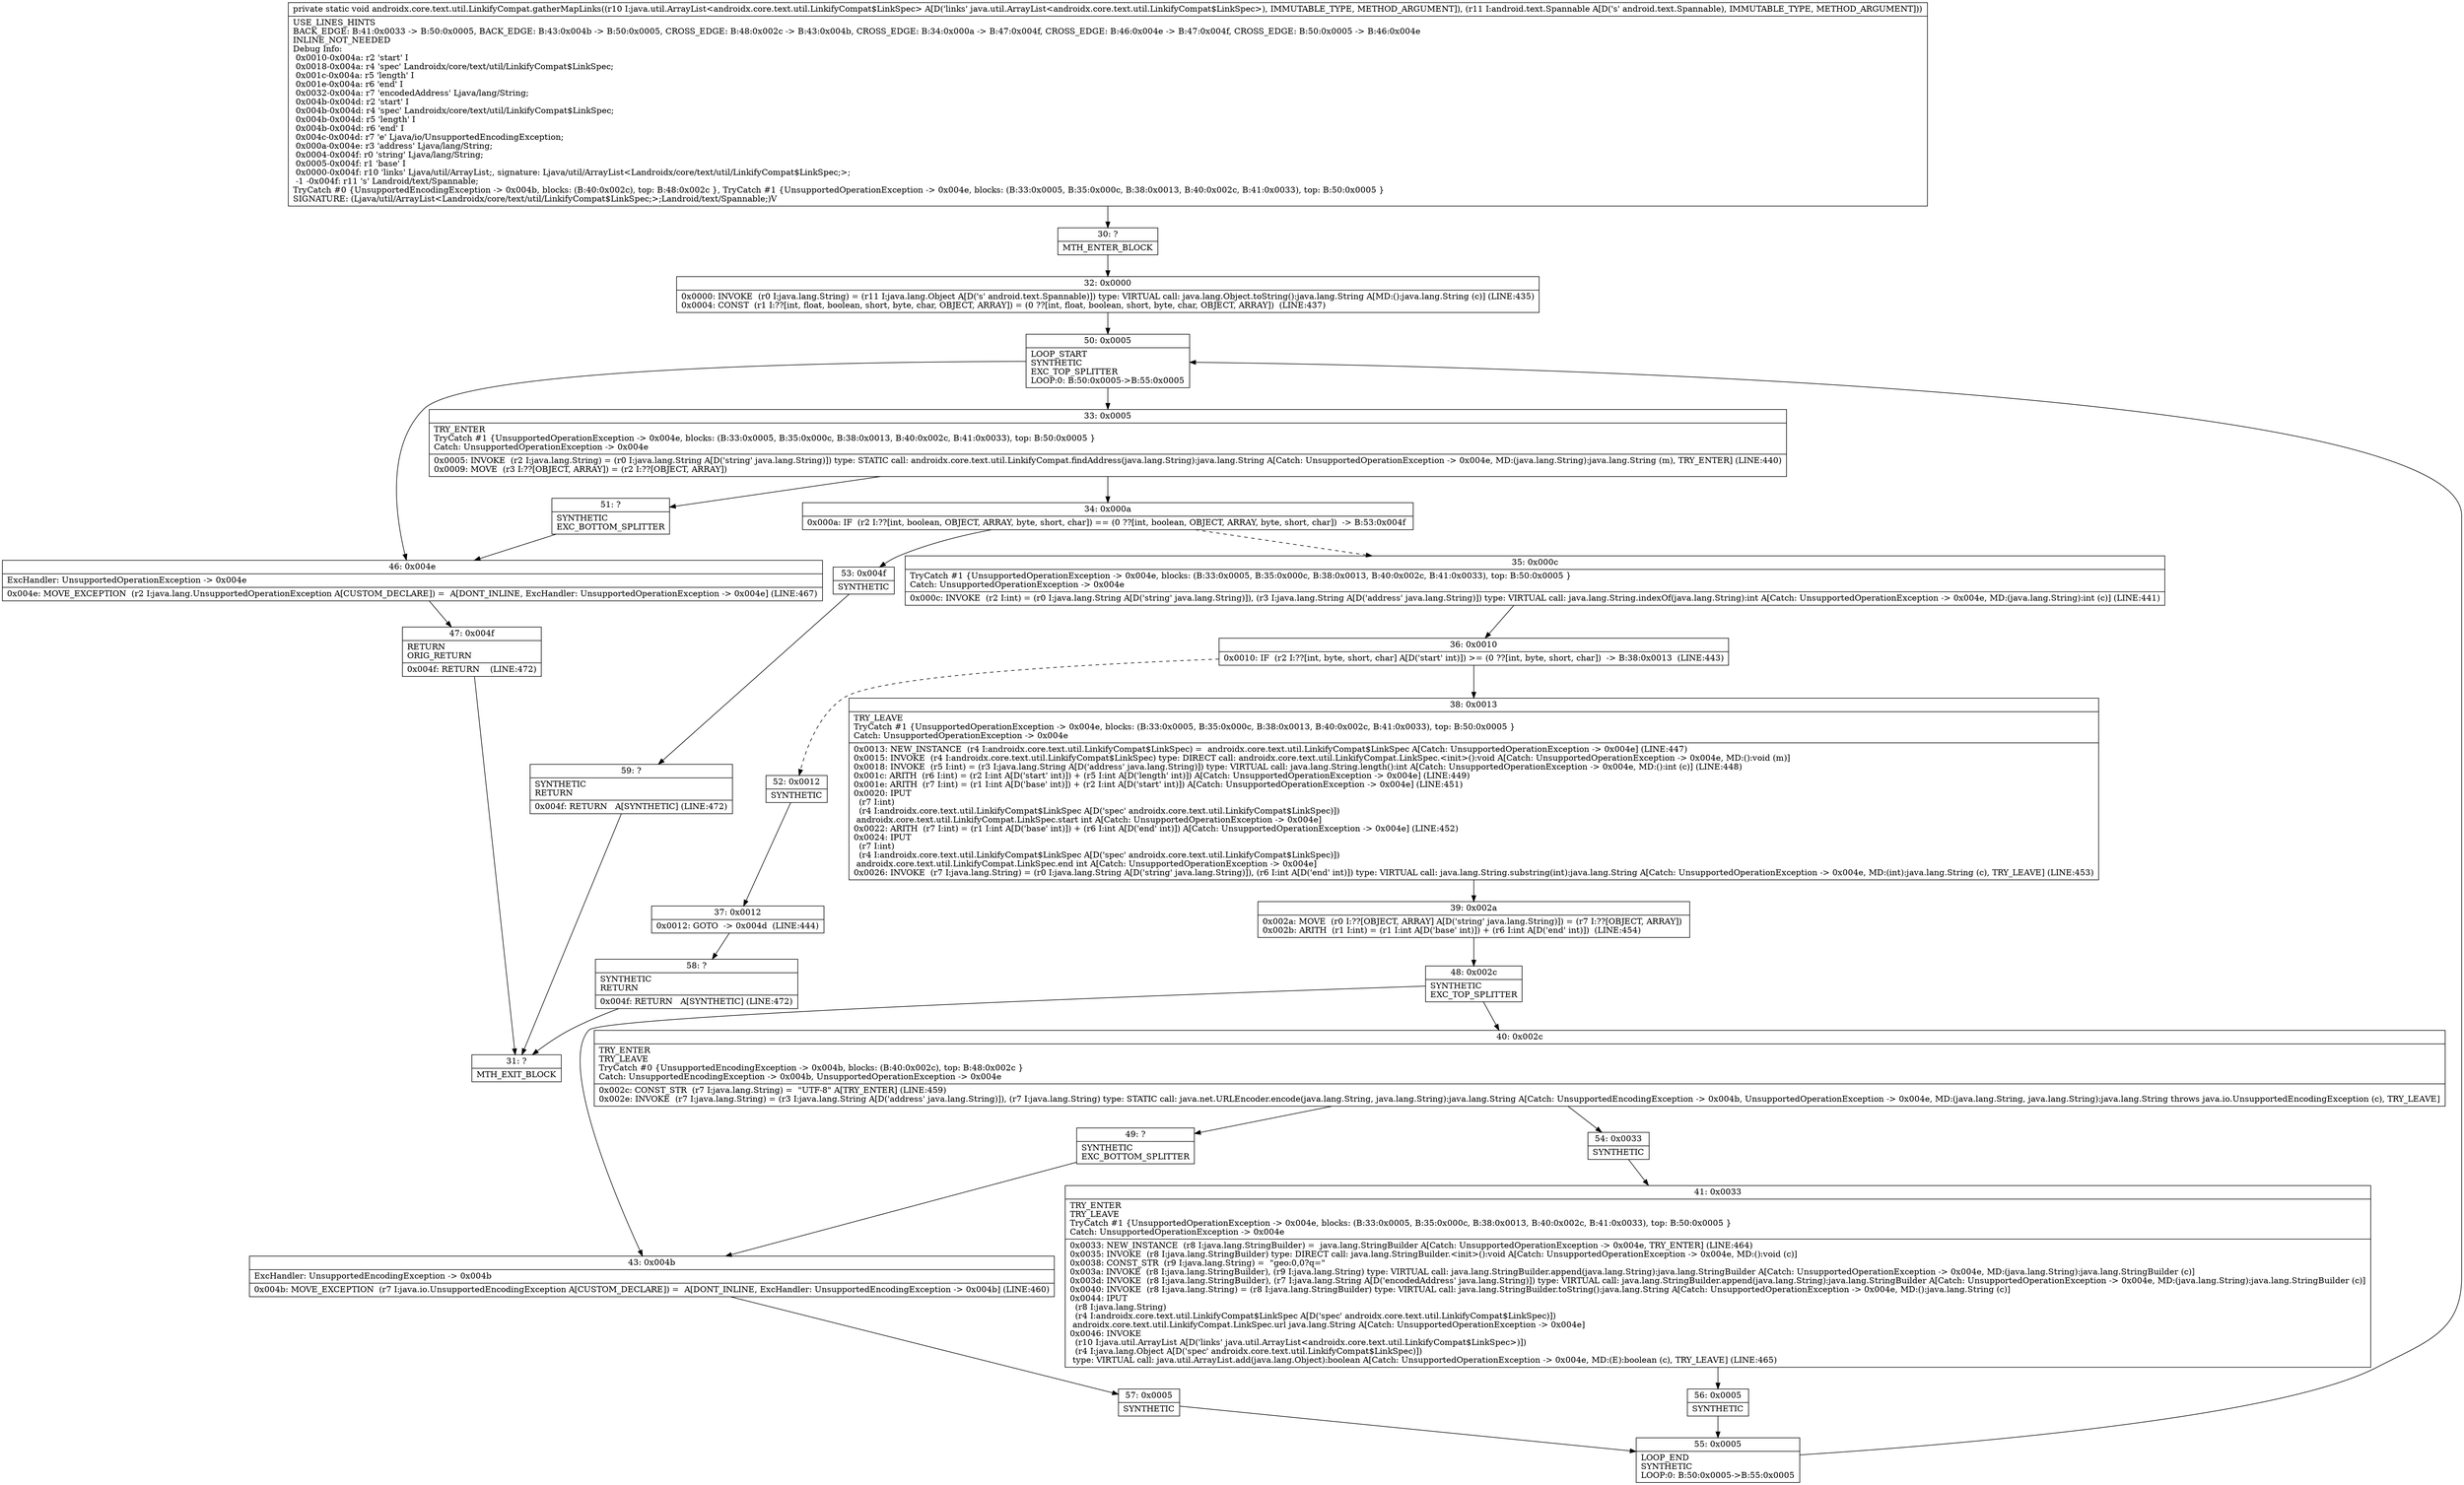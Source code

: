 digraph "CFG forandroidx.core.text.util.LinkifyCompat.gatherMapLinks(Ljava\/util\/ArrayList;Landroid\/text\/Spannable;)V" {
Node_30 [shape=record,label="{30\:\ ?|MTH_ENTER_BLOCK\l}"];
Node_32 [shape=record,label="{32\:\ 0x0000|0x0000: INVOKE  (r0 I:java.lang.String) = (r11 I:java.lang.Object A[D('s' android.text.Spannable)]) type: VIRTUAL call: java.lang.Object.toString():java.lang.String A[MD:():java.lang.String (c)] (LINE:435)\l0x0004: CONST  (r1 I:??[int, float, boolean, short, byte, char, OBJECT, ARRAY]) = (0 ??[int, float, boolean, short, byte, char, OBJECT, ARRAY])  (LINE:437)\l}"];
Node_50 [shape=record,label="{50\:\ 0x0005|LOOP_START\lSYNTHETIC\lEXC_TOP_SPLITTER\lLOOP:0: B:50:0x0005\-\>B:55:0x0005\l}"];
Node_33 [shape=record,label="{33\:\ 0x0005|TRY_ENTER\lTryCatch #1 \{UnsupportedOperationException \-\> 0x004e, blocks: (B:33:0x0005, B:35:0x000c, B:38:0x0013, B:40:0x002c, B:41:0x0033), top: B:50:0x0005 \}\lCatch: UnsupportedOperationException \-\> 0x004e\l|0x0005: INVOKE  (r2 I:java.lang.String) = (r0 I:java.lang.String A[D('string' java.lang.String)]) type: STATIC call: androidx.core.text.util.LinkifyCompat.findAddress(java.lang.String):java.lang.String A[Catch: UnsupportedOperationException \-\> 0x004e, MD:(java.lang.String):java.lang.String (m), TRY_ENTER] (LINE:440)\l0x0009: MOVE  (r3 I:??[OBJECT, ARRAY]) = (r2 I:??[OBJECT, ARRAY]) \l}"];
Node_34 [shape=record,label="{34\:\ 0x000a|0x000a: IF  (r2 I:??[int, boolean, OBJECT, ARRAY, byte, short, char]) == (0 ??[int, boolean, OBJECT, ARRAY, byte, short, char])  \-\> B:53:0x004f \l}"];
Node_35 [shape=record,label="{35\:\ 0x000c|TryCatch #1 \{UnsupportedOperationException \-\> 0x004e, blocks: (B:33:0x0005, B:35:0x000c, B:38:0x0013, B:40:0x002c, B:41:0x0033), top: B:50:0x0005 \}\lCatch: UnsupportedOperationException \-\> 0x004e\l|0x000c: INVOKE  (r2 I:int) = (r0 I:java.lang.String A[D('string' java.lang.String)]), (r3 I:java.lang.String A[D('address' java.lang.String)]) type: VIRTUAL call: java.lang.String.indexOf(java.lang.String):int A[Catch: UnsupportedOperationException \-\> 0x004e, MD:(java.lang.String):int (c)] (LINE:441)\l}"];
Node_36 [shape=record,label="{36\:\ 0x0010|0x0010: IF  (r2 I:??[int, byte, short, char] A[D('start' int)]) \>= (0 ??[int, byte, short, char])  \-\> B:38:0x0013  (LINE:443)\l}"];
Node_38 [shape=record,label="{38\:\ 0x0013|TRY_LEAVE\lTryCatch #1 \{UnsupportedOperationException \-\> 0x004e, blocks: (B:33:0x0005, B:35:0x000c, B:38:0x0013, B:40:0x002c, B:41:0x0033), top: B:50:0x0005 \}\lCatch: UnsupportedOperationException \-\> 0x004e\l|0x0013: NEW_INSTANCE  (r4 I:androidx.core.text.util.LinkifyCompat$LinkSpec) =  androidx.core.text.util.LinkifyCompat$LinkSpec A[Catch: UnsupportedOperationException \-\> 0x004e] (LINE:447)\l0x0015: INVOKE  (r4 I:androidx.core.text.util.LinkifyCompat$LinkSpec) type: DIRECT call: androidx.core.text.util.LinkifyCompat.LinkSpec.\<init\>():void A[Catch: UnsupportedOperationException \-\> 0x004e, MD:():void (m)]\l0x0018: INVOKE  (r5 I:int) = (r3 I:java.lang.String A[D('address' java.lang.String)]) type: VIRTUAL call: java.lang.String.length():int A[Catch: UnsupportedOperationException \-\> 0x004e, MD:():int (c)] (LINE:448)\l0x001c: ARITH  (r6 I:int) = (r2 I:int A[D('start' int)]) + (r5 I:int A[D('length' int)]) A[Catch: UnsupportedOperationException \-\> 0x004e] (LINE:449)\l0x001e: ARITH  (r7 I:int) = (r1 I:int A[D('base' int)]) + (r2 I:int A[D('start' int)]) A[Catch: UnsupportedOperationException \-\> 0x004e] (LINE:451)\l0x0020: IPUT  \l  (r7 I:int)\l  (r4 I:androidx.core.text.util.LinkifyCompat$LinkSpec A[D('spec' androidx.core.text.util.LinkifyCompat$LinkSpec)])\l androidx.core.text.util.LinkifyCompat.LinkSpec.start int A[Catch: UnsupportedOperationException \-\> 0x004e]\l0x0022: ARITH  (r7 I:int) = (r1 I:int A[D('base' int)]) + (r6 I:int A[D('end' int)]) A[Catch: UnsupportedOperationException \-\> 0x004e] (LINE:452)\l0x0024: IPUT  \l  (r7 I:int)\l  (r4 I:androidx.core.text.util.LinkifyCompat$LinkSpec A[D('spec' androidx.core.text.util.LinkifyCompat$LinkSpec)])\l androidx.core.text.util.LinkifyCompat.LinkSpec.end int A[Catch: UnsupportedOperationException \-\> 0x004e]\l0x0026: INVOKE  (r7 I:java.lang.String) = (r0 I:java.lang.String A[D('string' java.lang.String)]), (r6 I:int A[D('end' int)]) type: VIRTUAL call: java.lang.String.substring(int):java.lang.String A[Catch: UnsupportedOperationException \-\> 0x004e, MD:(int):java.lang.String (c), TRY_LEAVE] (LINE:453)\l}"];
Node_39 [shape=record,label="{39\:\ 0x002a|0x002a: MOVE  (r0 I:??[OBJECT, ARRAY] A[D('string' java.lang.String)]) = (r7 I:??[OBJECT, ARRAY]) \l0x002b: ARITH  (r1 I:int) = (r1 I:int A[D('base' int)]) + (r6 I:int A[D('end' int)])  (LINE:454)\l}"];
Node_48 [shape=record,label="{48\:\ 0x002c|SYNTHETIC\lEXC_TOP_SPLITTER\l}"];
Node_40 [shape=record,label="{40\:\ 0x002c|TRY_ENTER\lTRY_LEAVE\lTryCatch #0 \{UnsupportedEncodingException \-\> 0x004b, blocks: (B:40:0x002c), top: B:48:0x002c \}\lCatch: UnsupportedEncodingException \-\> 0x004b, UnsupportedOperationException \-\> 0x004e\l|0x002c: CONST_STR  (r7 I:java.lang.String) =  \"UTF\-8\" A[TRY_ENTER] (LINE:459)\l0x002e: INVOKE  (r7 I:java.lang.String) = (r3 I:java.lang.String A[D('address' java.lang.String)]), (r7 I:java.lang.String) type: STATIC call: java.net.URLEncoder.encode(java.lang.String, java.lang.String):java.lang.String A[Catch: UnsupportedEncodingException \-\> 0x004b, UnsupportedOperationException \-\> 0x004e, MD:(java.lang.String, java.lang.String):java.lang.String throws java.io.UnsupportedEncodingException (c), TRY_LEAVE]\l}"];
Node_49 [shape=record,label="{49\:\ ?|SYNTHETIC\lEXC_BOTTOM_SPLITTER\l}"];
Node_54 [shape=record,label="{54\:\ 0x0033|SYNTHETIC\l}"];
Node_41 [shape=record,label="{41\:\ 0x0033|TRY_ENTER\lTRY_LEAVE\lTryCatch #1 \{UnsupportedOperationException \-\> 0x004e, blocks: (B:33:0x0005, B:35:0x000c, B:38:0x0013, B:40:0x002c, B:41:0x0033), top: B:50:0x0005 \}\lCatch: UnsupportedOperationException \-\> 0x004e\l|0x0033: NEW_INSTANCE  (r8 I:java.lang.StringBuilder) =  java.lang.StringBuilder A[Catch: UnsupportedOperationException \-\> 0x004e, TRY_ENTER] (LINE:464)\l0x0035: INVOKE  (r8 I:java.lang.StringBuilder) type: DIRECT call: java.lang.StringBuilder.\<init\>():void A[Catch: UnsupportedOperationException \-\> 0x004e, MD:():void (c)]\l0x0038: CONST_STR  (r9 I:java.lang.String) =  \"geo:0,0?q=\" \l0x003a: INVOKE  (r8 I:java.lang.StringBuilder), (r9 I:java.lang.String) type: VIRTUAL call: java.lang.StringBuilder.append(java.lang.String):java.lang.StringBuilder A[Catch: UnsupportedOperationException \-\> 0x004e, MD:(java.lang.String):java.lang.StringBuilder (c)]\l0x003d: INVOKE  (r8 I:java.lang.StringBuilder), (r7 I:java.lang.String A[D('encodedAddress' java.lang.String)]) type: VIRTUAL call: java.lang.StringBuilder.append(java.lang.String):java.lang.StringBuilder A[Catch: UnsupportedOperationException \-\> 0x004e, MD:(java.lang.String):java.lang.StringBuilder (c)]\l0x0040: INVOKE  (r8 I:java.lang.String) = (r8 I:java.lang.StringBuilder) type: VIRTUAL call: java.lang.StringBuilder.toString():java.lang.String A[Catch: UnsupportedOperationException \-\> 0x004e, MD:():java.lang.String (c)]\l0x0044: IPUT  \l  (r8 I:java.lang.String)\l  (r4 I:androidx.core.text.util.LinkifyCompat$LinkSpec A[D('spec' androidx.core.text.util.LinkifyCompat$LinkSpec)])\l androidx.core.text.util.LinkifyCompat.LinkSpec.url java.lang.String A[Catch: UnsupportedOperationException \-\> 0x004e]\l0x0046: INVOKE  \l  (r10 I:java.util.ArrayList A[D('links' java.util.ArrayList\<androidx.core.text.util.LinkifyCompat$LinkSpec\>)])\l  (r4 I:java.lang.Object A[D('spec' androidx.core.text.util.LinkifyCompat$LinkSpec)])\l type: VIRTUAL call: java.util.ArrayList.add(java.lang.Object):boolean A[Catch: UnsupportedOperationException \-\> 0x004e, MD:(E):boolean (c), TRY_LEAVE] (LINE:465)\l}"];
Node_56 [shape=record,label="{56\:\ 0x0005|SYNTHETIC\l}"];
Node_55 [shape=record,label="{55\:\ 0x0005|LOOP_END\lSYNTHETIC\lLOOP:0: B:50:0x0005\-\>B:55:0x0005\l}"];
Node_43 [shape=record,label="{43\:\ 0x004b|ExcHandler: UnsupportedEncodingException \-\> 0x004b\l|0x004b: MOVE_EXCEPTION  (r7 I:java.io.UnsupportedEncodingException A[CUSTOM_DECLARE]) =  A[DONT_INLINE, ExcHandler: UnsupportedEncodingException \-\> 0x004b] (LINE:460)\l}"];
Node_57 [shape=record,label="{57\:\ 0x0005|SYNTHETIC\l}"];
Node_52 [shape=record,label="{52\:\ 0x0012|SYNTHETIC\l}"];
Node_37 [shape=record,label="{37\:\ 0x0012|0x0012: GOTO  \-\> 0x004d  (LINE:444)\l}"];
Node_58 [shape=record,label="{58\:\ ?|SYNTHETIC\lRETURN\l|0x004f: RETURN   A[SYNTHETIC] (LINE:472)\l}"];
Node_31 [shape=record,label="{31\:\ ?|MTH_EXIT_BLOCK\l}"];
Node_53 [shape=record,label="{53\:\ 0x004f|SYNTHETIC\l}"];
Node_59 [shape=record,label="{59\:\ ?|SYNTHETIC\lRETURN\l|0x004f: RETURN   A[SYNTHETIC] (LINE:472)\l}"];
Node_51 [shape=record,label="{51\:\ ?|SYNTHETIC\lEXC_BOTTOM_SPLITTER\l}"];
Node_46 [shape=record,label="{46\:\ 0x004e|ExcHandler: UnsupportedOperationException \-\> 0x004e\l|0x004e: MOVE_EXCEPTION  (r2 I:java.lang.UnsupportedOperationException A[CUSTOM_DECLARE]) =  A[DONT_INLINE, ExcHandler: UnsupportedOperationException \-\> 0x004e] (LINE:467)\l}"];
Node_47 [shape=record,label="{47\:\ 0x004f|RETURN\lORIG_RETURN\l|0x004f: RETURN    (LINE:472)\l}"];
MethodNode[shape=record,label="{private static void androidx.core.text.util.LinkifyCompat.gatherMapLinks((r10 I:java.util.ArrayList\<androidx.core.text.util.LinkifyCompat$LinkSpec\> A[D('links' java.util.ArrayList\<androidx.core.text.util.LinkifyCompat$LinkSpec\>), IMMUTABLE_TYPE, METHOD_ARGUMENT]), (r11 I:android.text.Spannable A[D('s' android.text.Spannable), IMMUTABLE_TYPE, METHOD_ARGUMENT]))  | USE_LINES_HINTS\lBACK_EDGE: B:41:0x0033 \-\> B:50:0x0005, BACK_EDGE: B:43:0x004b \-\> B:50:0x0005, CROSS_EDGE: B:48:0x002c \-\> B:43:0x004b, CROSS_EDGE: B:34:0x000a \-\> B:47:0x004f, CROSS_EDGE: B:46:0x004e \-\> B:47:0x004f, CROSS_EDGE: B:50:0x0005 \-\> B:46:0x004e\lINLINE_NOT_NEEDED\lDebug Info:\l  0x0010\-0x004a: r2 'start' I\l  0x0018\-0x004a: r4 'spec' Landroidx\/core\/text\/util\/LinkifyCompat$LinkSpec;\l  0x001c\-0x004a: r5 'length' I\l  0x001e\-0x004a: r6 'end' I\l  0x0032\-0x004a: r7 'encodedAddress' Ljava\/lang\/String;\l  0x004b\-0x004d: r2 'start' I\l  0x004b\-0x004d: r4 'spec' Landroidx\/core\/text\/util\/LinkifyCompat$LinkSpec;\l  0x004b\-0x004d: r5 'length' I\l  0x004b\-0x004d: r6 'end' I\l  0x004c\-0x004d: r7 'e' Ljava\/io\/UnsupportedEncodingException;\l  0x000a\-0x004e: r3 'address' Ljava\/lang\/String;\l  0x0004\-0x004f: r0 'string' Ljava\/lang\/String;\l  0x0005\-0x004f: r1 'base' I\l  0x0000\-0x004f: r10 'links' Ljava\/util\/ArrayList;, signature: Ljava\/util\/ArrayList\<Landroidx\/core\/text\/util\/LinkifyCompat$LinkSpec;\>;\l  \-1 \-0x004f: r11 's' Landroid\/text\/Spannable;\lTryCatch #0 \{UnsupportedEncodingException \-\> 0x004b, blocks: (B:40:0x002c), top: B:48:0x002c \}, TryCatch #1 \{UnsupportedOperationException \-\> 0x004e, blocks: (B:33:0x0005, B:35:0x000c, B:38:0x0013, B:40:0x002c, B:41:0x0033), top: B:50:0x0005 \}\lSIGNATURE: (Ljava\/util\/ArrayList\<Landroidx\/core\/text\/util\/LinkifyCompat$LinkSpec;\>;Landroid\/text\/Spannable;)V\l}"];
MethodNode -> Node_30;Node_30 -> Node_32;
Node_32 -> Node_50;
Node_50 -> Node_33;
Node_50 -> Node_46;
Node_33 -> Node_34;
Node_33 -> Node_51;
Node_34 -> Node_35[style=dashed];
Node_34 -> Node_53;
Node_35 -> Node_36;
Node_36 -> Node_38;
Node_36 -> Node_52[style=dashed];
Node_38 -> Node_39;
Node_39 -> Node_48;
Node_48 -> Node_40;
Node_48 -> Node_43;
Node_40 -> Node_49;
Node_40 -> Node_54;
Node_49 -> Node_43;
Node_54 -> Node_41;
Node_41 -> Node_56;
Node_56 -> Node_55;
Node_55 -> Node_50;
Node_43 -> Node_57;
Node_57 -> Node_55;
Node_52 -> Node_37;
Node_37 -> Node_58;
Node_58 -> Node_31;
Node_53 -> Node_59;
Node_59 -> Node_31;
Node_51 -> Node_46;
Node_46 -> Node_47;
Node_47 -> Node_31;
}

